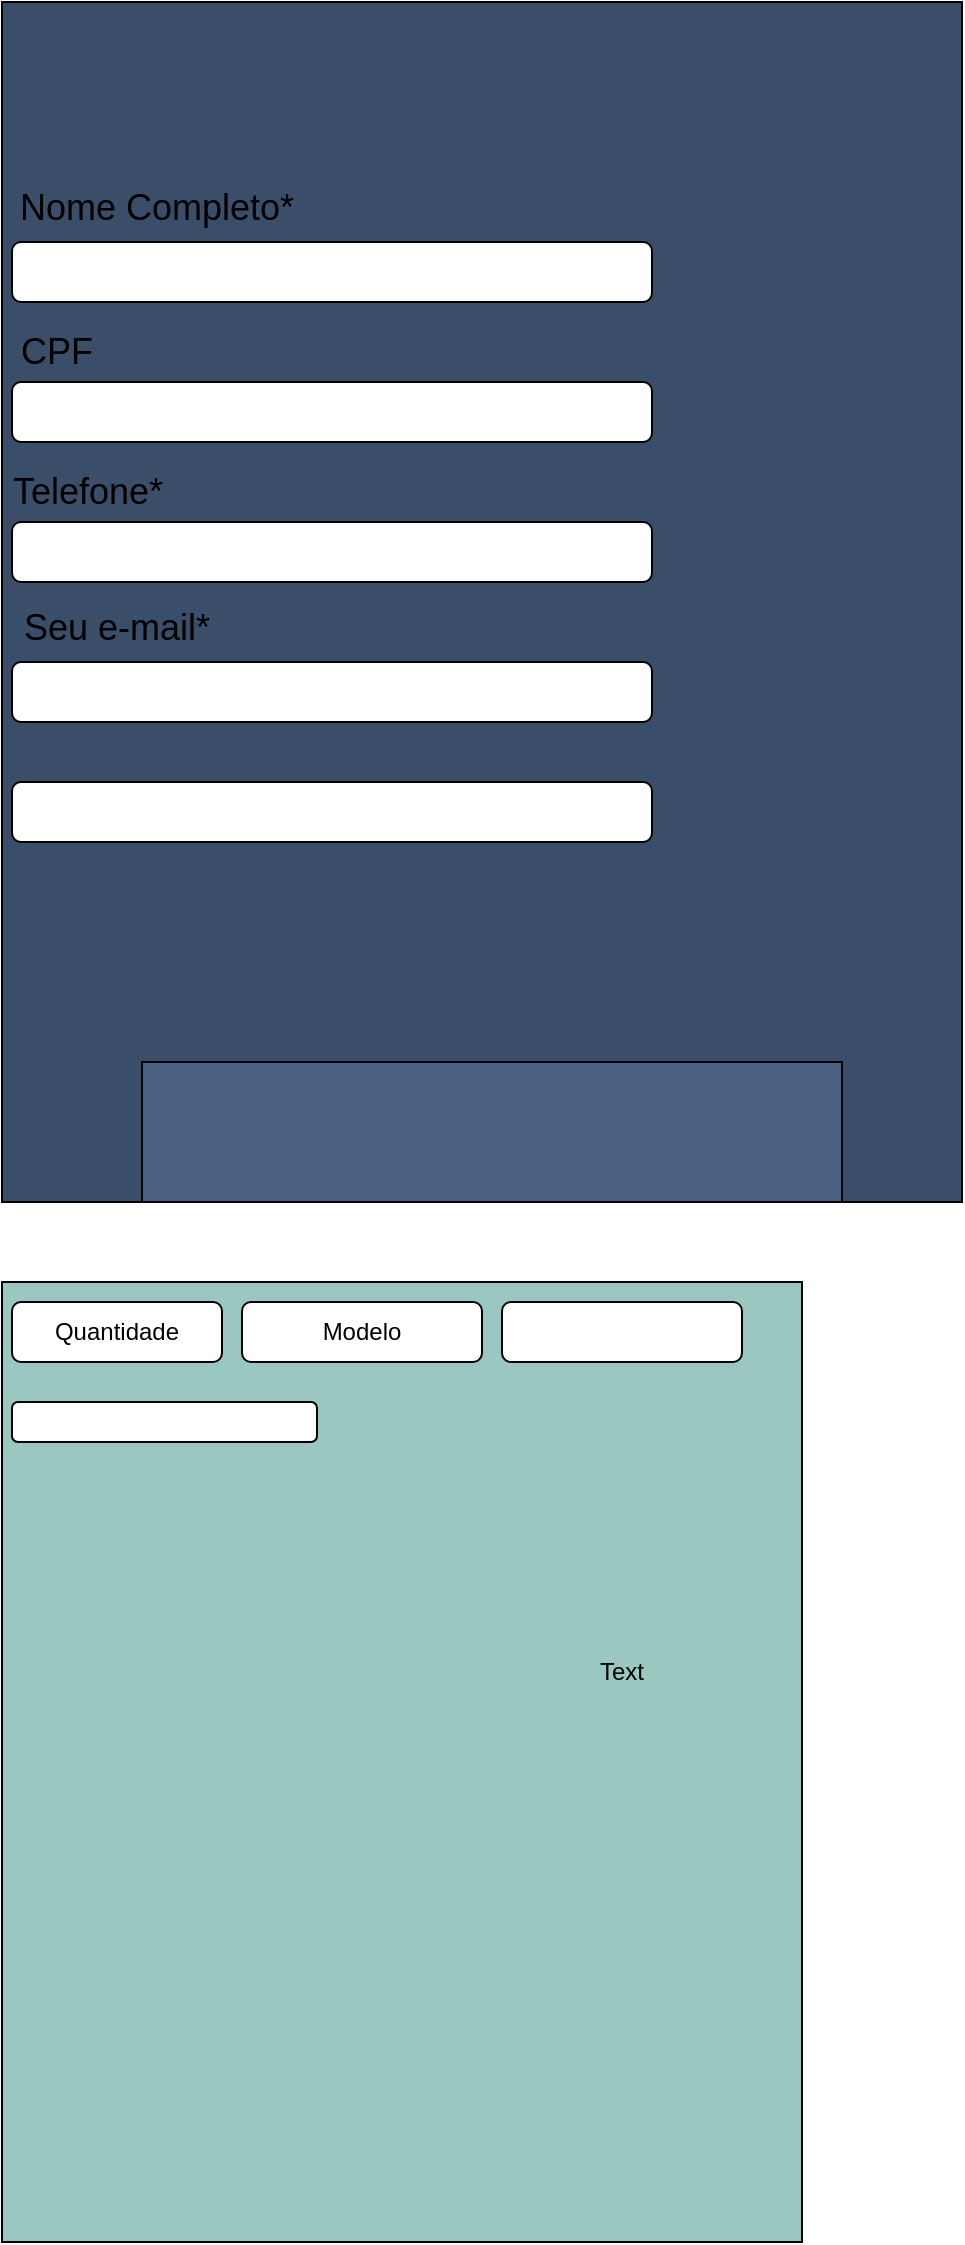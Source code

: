 <mxfile version="24.4.14" type="device">
  <diagram name="Página-1" id="b7vRnfmNPwcJmAKXDQ2H">
    <mxGraphModel dx="1434" dy="782" grid="1" gridSize="10" guides="1" tooltips="1" connect="1" arrows="1" fold="1" page="1" pageScale="1" pageWidth="827" pageHeight="1169" math="0" shadow="0">
      <root>
        <mxCell id="0" />
        <mxCell id="1" parent="0" />
        <mxCell id="NZR4coUeiSKXBOyKVizu-1" value="" style="rounded=0;whiteSpace=wrap;html=1;fillColor=#3B4E69;" parent="1" vertex="1">
          <mxGeometry x="40" y="80" width="480" height="600" as="geometry" />
        </mxCell>
        <mxCell id="NZR4coUeiSKXBOyKVizu-5" value="&lt;font style=&quot;font-size: 18px;&quot;&gt;Seu e-mail*&lt;/font&gt;" style="text;html=1;align=center;verticalAlign=middle;whiteSpace=wrap;rounded=0;" parent="1" vertex="1">
          <mxGeometry x="45" y="375" width="105" height="35" as="geometry" />
        </mxCell>
        <mxCell id="NZR4coUeiSKXBOyKVizu-6" value="&lt;span style=&quot;font-size: 18px;&quot;&gt;Nome Completo*&lt;/span&gt;" style="text;html=1;align=center;verticalAlign=middle;whiteSpace=wrap;rounded=0;" parent="1" vertex="1">
          <mxGeometry x="45" y="165" width="145" height="35" as="geometry" />
        </mxCell>
        <mxCell id="NZR4coUeiSKXBOyKVizu-11" value="" style="rounded=1;whiteSpace=wrap;html=1;" parent="1" vertex="1">
          <mxGeometry x="45" y="200" width="320" height="30" as="geometry" />
        </mxCell>
        <mxCell id="NZR4coUeiSKXBOyKVizu-14" value="" style="rounded=0;whiteSpace=wrap;html=1;fillColor=#496082;" parent="1" vertex="1">
          <mxGeometry x="110" y="610" width="350" height="70" as="geometry" />
        </mxCell>
        <mxCell id="NZR4coUeiSKXBOyKVizu-21" value="" style="rounded=1;whiteSpace=wrap;html=1;" parent="1" vertex="1">
          <mxGeometry x="45" y="270" width="320" height="30" as="geometry" />
        </mxCell>
        <mxCell id="NZR4coUeiSKXBOyKVizu-22" value="" style="rounded=1;whiteSpace=wrap;html=1;" parent="1" vertex="1">
          <mxGeometry x="45" y="340" width="320" height="30" as="geometry" />
        </mxCell>
        <mxCell id="NZR4coUeiSKXBOyKVizu-23" value="" style="rounded=1;whiteSpace=wrap;html=1;" parent="1" vertex="1">
          <mxGeometry x="45" y="410" width="320" height="30" as="geometry" />
        </mxCell>
        <mxCell id="NZR4coUeiSKXBOyKVizu-26" value="&lt;font style=&quot;font-size: 18px;&quot;&gt;Telefone*&lt;/font&gt;" style="text;html=1;align=center;verticalAlign=middle;whiteSpace=wrap;rounded=0;" parent="1" vertex="1">
          <mxGeometry x="45" y="310" width="76" height="30" as="geometry" />
        </mxCell>
        <mxCell id="NZR4coUeiSKXBOyKVizu-28" value="&lt;font style=&quot;font-size: 18px;&quot;&gt;CPF&lt;/font&gt;" style="text;html=1;align=center;verticalAlign=middle;whiteSpace=wrap;rounded=0;" parent="1" vertex="1">
          <mxGeometry x="45" y="240" width="45" height="30" as="geometry" />
        </mxCell>
        <mxCell id="NZR4coUeiSKXBOyKVizu-30" value="" style="rounded=1;whiteSpace=wrap;html=1;" parent="1" vertex="1">
          <mxGeometry x="45" y="470" width="320" height="30" as="geometry" />
        </mxCell>
        <mxCell id="wR6I80IIf5mx4QBafX5u-3" value="" style="rounded=0;whiteSpace=wrap;html=1;fillColor=#9AC7BF;" vertex="1" parent="1">
          <mxGeometry x="40" y="720" width="400" height="480" as="geometry" />
        </mxCell>
        <mxCell id="wR6I80IIf5mx4QBafX5u-4" value="Quantidade" style="rounded=1;whiteSpace=wrap;html=1;" vertex="1" parent="1">
          <mxGeometry x="45" y="730" width="105" height="30" as="geometry" />
        </mxCell>
        <mxCell id="wR6I80IIf5mx4QBafX5u-5" value="Modelo" style="rounded=1;whiteSpace=wrap;html=1;" vertex="1" parent="1">
          <mxGeometry x="160" y="730" width="120" height="30" as="geometry" />
        </mxCell>
        <mxCell id="wR6I80IIf5mx4QBafX5u-6" value="" style="rounded=1;whiteSpace=wrap;html=1;" vertex="1" parent="1">
          <mxGeometry x="290" y="730" width="120" height="30" as="geometry" />
        </mxCell>
        <mxCell id="wR6I80IIf5mx4QBafX5u-7" value="Text" style="text;html=1;align=center;verticalAlign=middle;whiteSpace=wrap;rounded=0;" vertex="1" parent="1">
          <mxGeometry x="320" y="900" width="60" height="30" as="geometry" />
        </mxCell>
        <mxCell id="wR6I80IIf5mx4QBafX5u-8" value="" style="rounded=1;whiteSpace=wrap;html=1;" vertex="1" parent="1">
          <mxGeometry x="45" y="780" width="152.5" height="20" as="geometry" />
        </mxCell>
      </root>
    </mxGraphModel>
  </diagram>
</mxfile>
